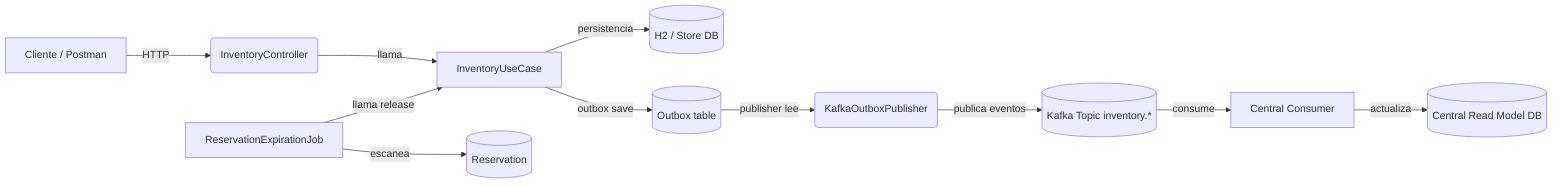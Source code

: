 ﻿flowchart LR
  UI[Cliente / Postman] -->|HTTP| Controller(InventoryController)
  Controller -->|llama| UseCase[InventoryUseCase]
  UseCase -->|persistencia| StoreDB[(H2 / Store DB)]
  UseCase -->|outbox save| OutboxDB[(Outbox table)]
  OutboxDB -->|publisher lee| OutboxPublisher(KafkaOutboxPublisher)
  OutboxPublisher -->|publica eventos| Kafka[(Kafka Topic inventory.*)]
  Kafka -->|consume| CentralConsumer[Central Consumer]
  CentralConsumer -->|actualiza| CentralRead[(Central Read Model DB)]
  ReservationExpirationJob -->|escanea| ReservationTable[(Reservation)]
  ReservationExpirationJob -->|llama release| UseCase